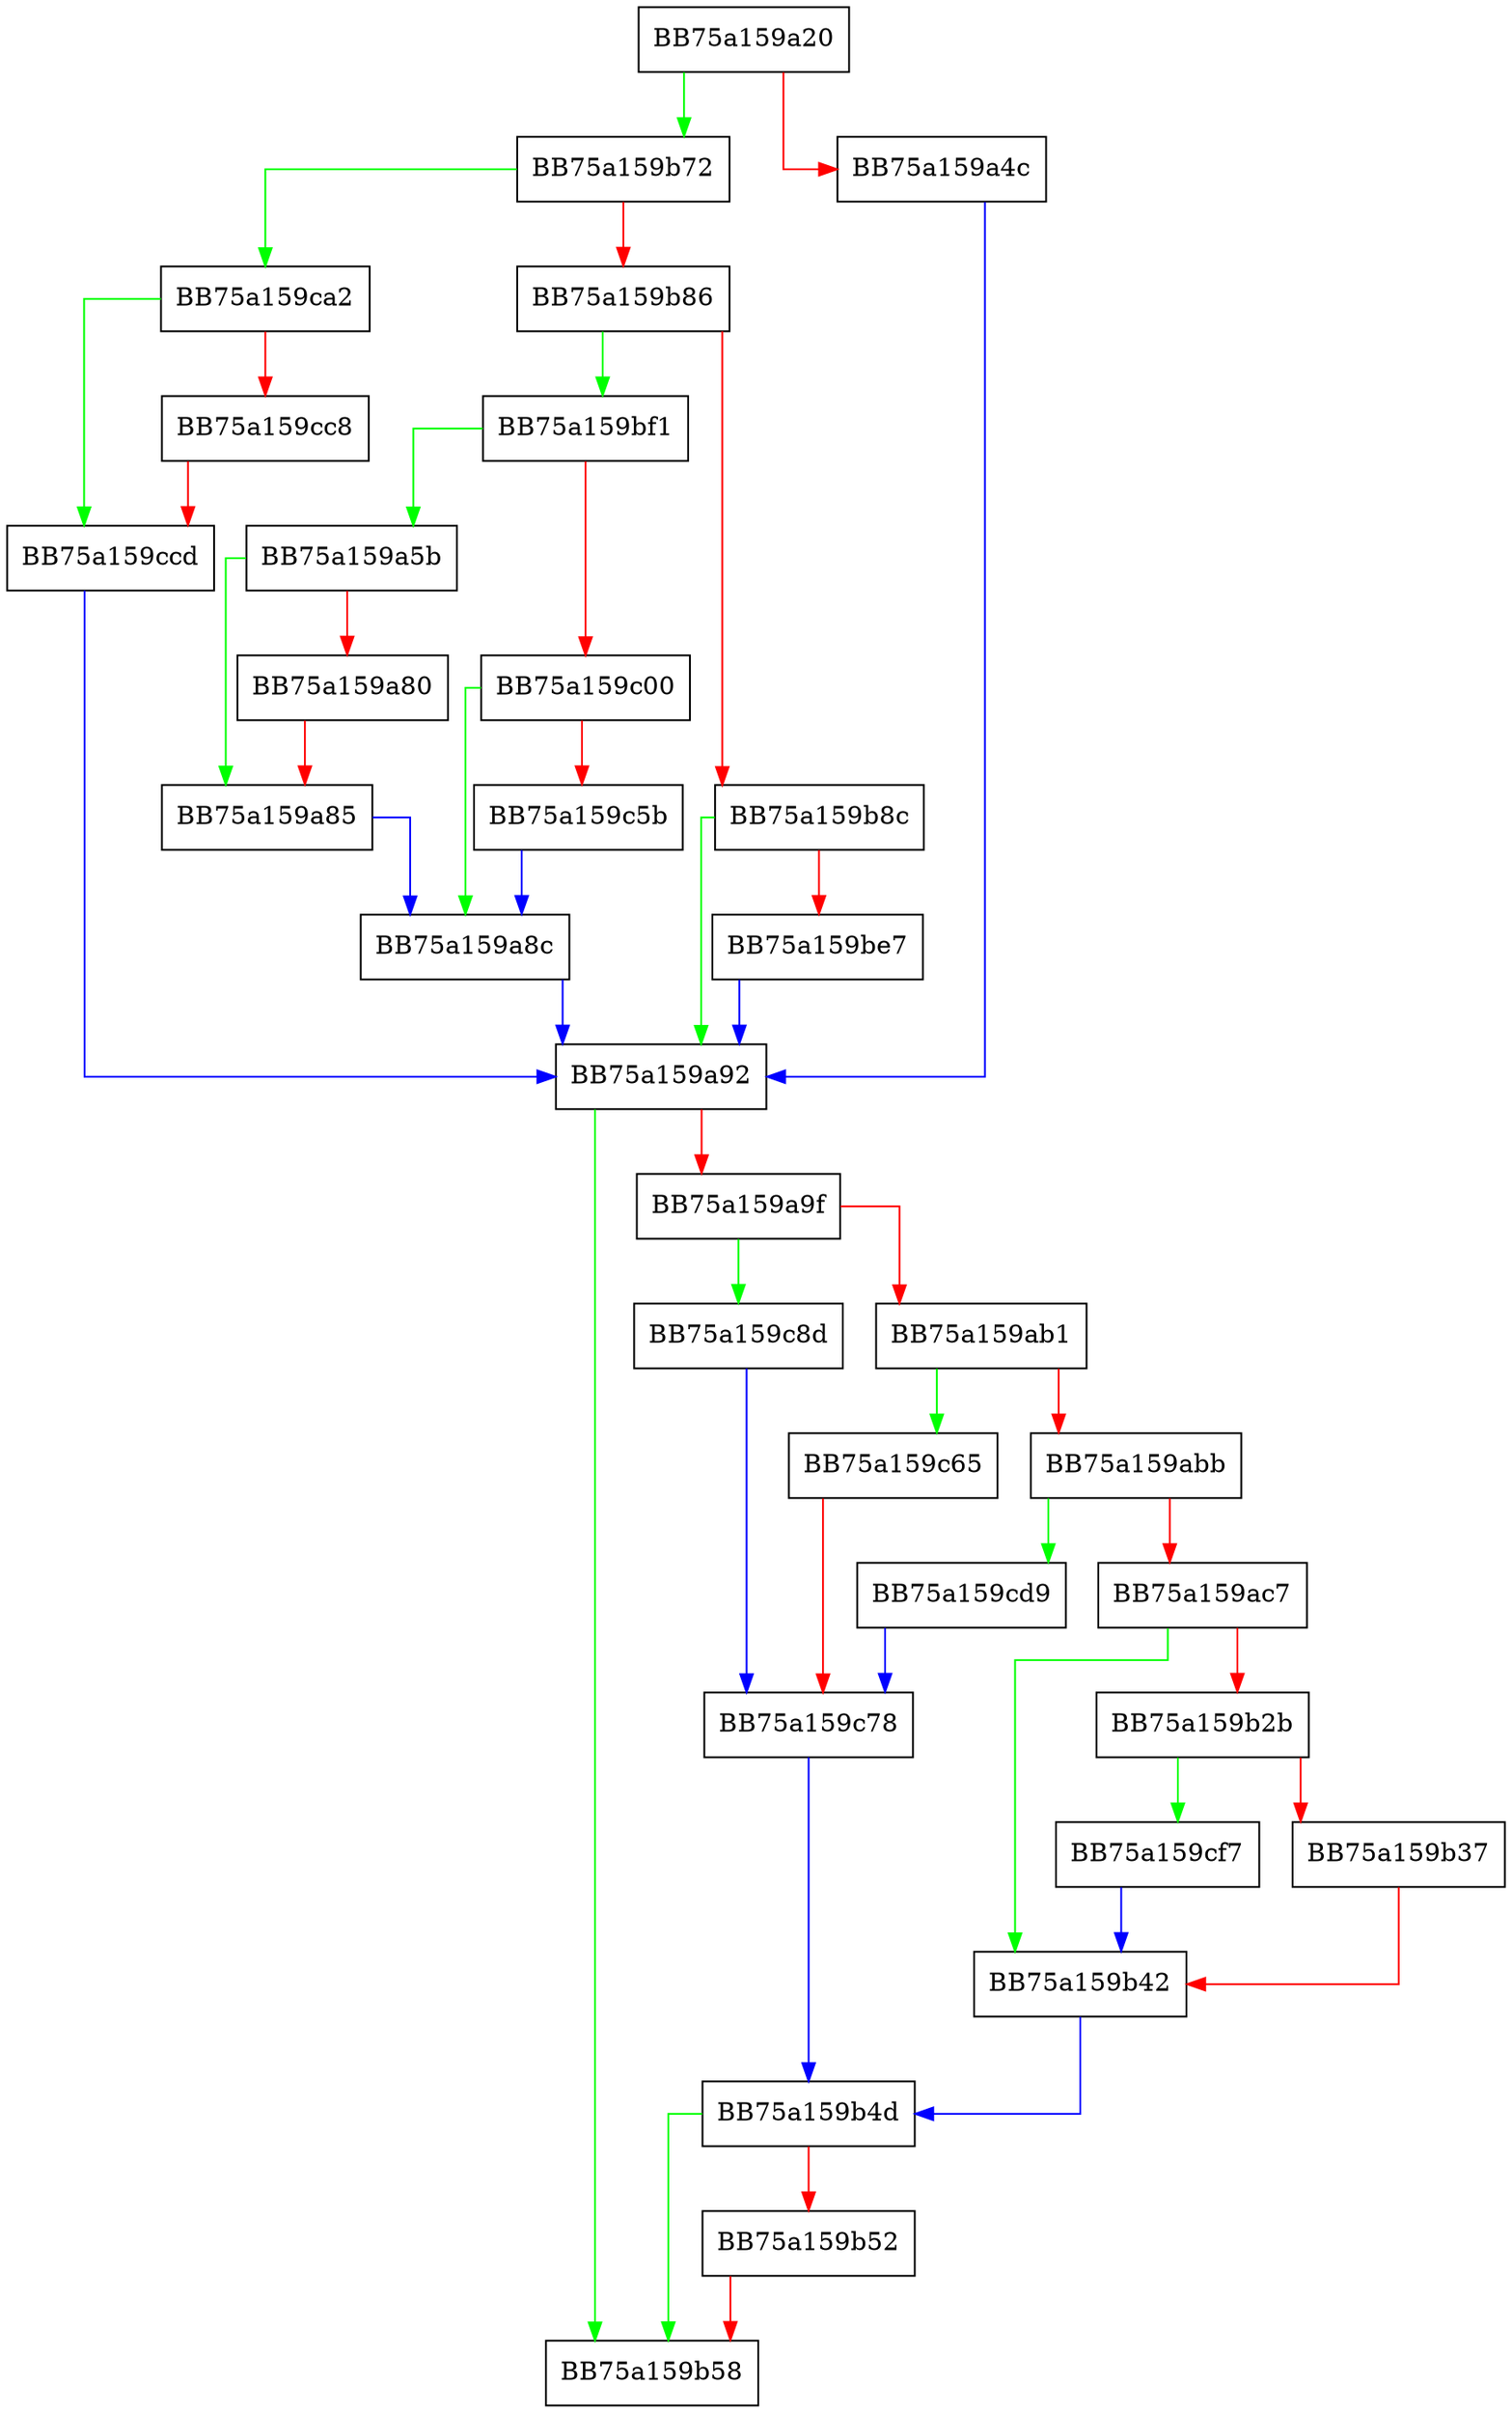 digraph MakeSharedLogEntry {
  node [shape="box"];
  graph [splines=ortho];
  BB75a159a20 -> BB75a159b72 [color="green"];
  BB75a159a20 -> BB75a159a4c [color="red"];
  BB75a159a4c -> BB75a159a92 [color="blue"];
  BB75a159a5b -> BB75a159a85 [color="green"];
  BB75a159a5b -> BB75a159a80 [color="red"];
  BB75a159a80 -> BB75a159a85 [color="red"];
  BB75a159a85 -> BB75a159a8c [color="blue"];
  BB75a159a8c -> BB75a159a92 [color="blue"];
  BB75a159a92 -> BB75a159b58 [color="green"];
  BB75a159a92 -> BB75a159a9f [color="red"];
  BB75a159a9f -> BB75a159c8d [color="green"];
  BB75a159a9f -> BB75a159ab1 [color="red"];
  BB75a159ab1 -> BB75a159c65 [color="green"];
  BB75a159ab1 -> BB75a159abb [color="red"];
  BB75a159abb -> BB75a159cd9 [color="green"];
  BB75a159abb -> BB75a159ac7 [color="red"];
  BB75a159ac7 -> BB75a159b42 [color="green"];
  BB75a159ac7 -> BB75a159b2b [color="red"];
  BB75a159b2b -> BB75a159cf7 [color="green"];
  BB75a159b2b -> BB75a159b37 [color="red"];
  BB75a159b37 -> BB75a159b42 [color="red"];
  BB75a159b42 -> BB75a159b4d [color="blue"];
  BB75a159b4d -> BB75a159b58 [color="green"];
  BB75a159b4d -> BB75a159b52 [color="red"];
  BB75a159b52 -> BB75a159b58 [color="red"];
  BB75a159b72 -> BB75a159ca2 [color="green"];
  BB75a159b72 -> BB75a159b86 [color="red"];
  BB75a159b86 -> BB75a159bf1 [color="green"];
  BB75a159b86 -> BB75a159b8c [color="red"];
  BB75a159b8c -> BB75a159a92 [color="green"];
  BB75a159b8c -> BB75a159be7 [color="red"];
  BB75a159be7 -> BB75a159a92 [color="blue"];
  BB75a159bf1 -> BB75a159a5b [color="green"];
  BB75a159bf1 -> BB75a159c00 [color="red"];
  BB75a159c00 -> BB75a159a8c [color="green"];
  BB75a159c00 -> BB75a159c5b [color="red"];
  BB75a159c5b -> BB75a159a8c [color="blue"];
  BB75a159c65 -> BB75a159c78 [color="red"];
  BB75a159c78 -> BB75a159b4d [color="blue"];
  BB75a159c8d -> BB75a159c78 [color="blue"];
  BB75a159ca2 -> BB75a159ccd [color="green"];
  BB75a159ca2 -> BB75a159cc8 [color="red"];
  BB75a159cc8 -> BB75a159ccd [color="red"];
  BB75a159ccd -> BB75a159a92 [color="blue"];
  BB75a159cd9 -> BB75a159c78 [color="blue"];
  BB75a159cf7 -> BB75a159b42 [color="blue"];
}